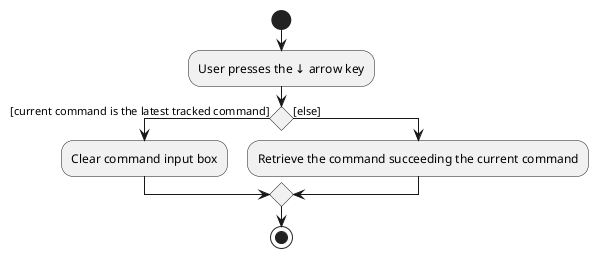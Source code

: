 @startuml
start
:User presses the ↓ arrow key;
If () then ([current command is the latest tracked command])
    :Clear command input box;
else ([else])
    :Retrieve the command succeeding the current command;
endif
stop
@enduml
